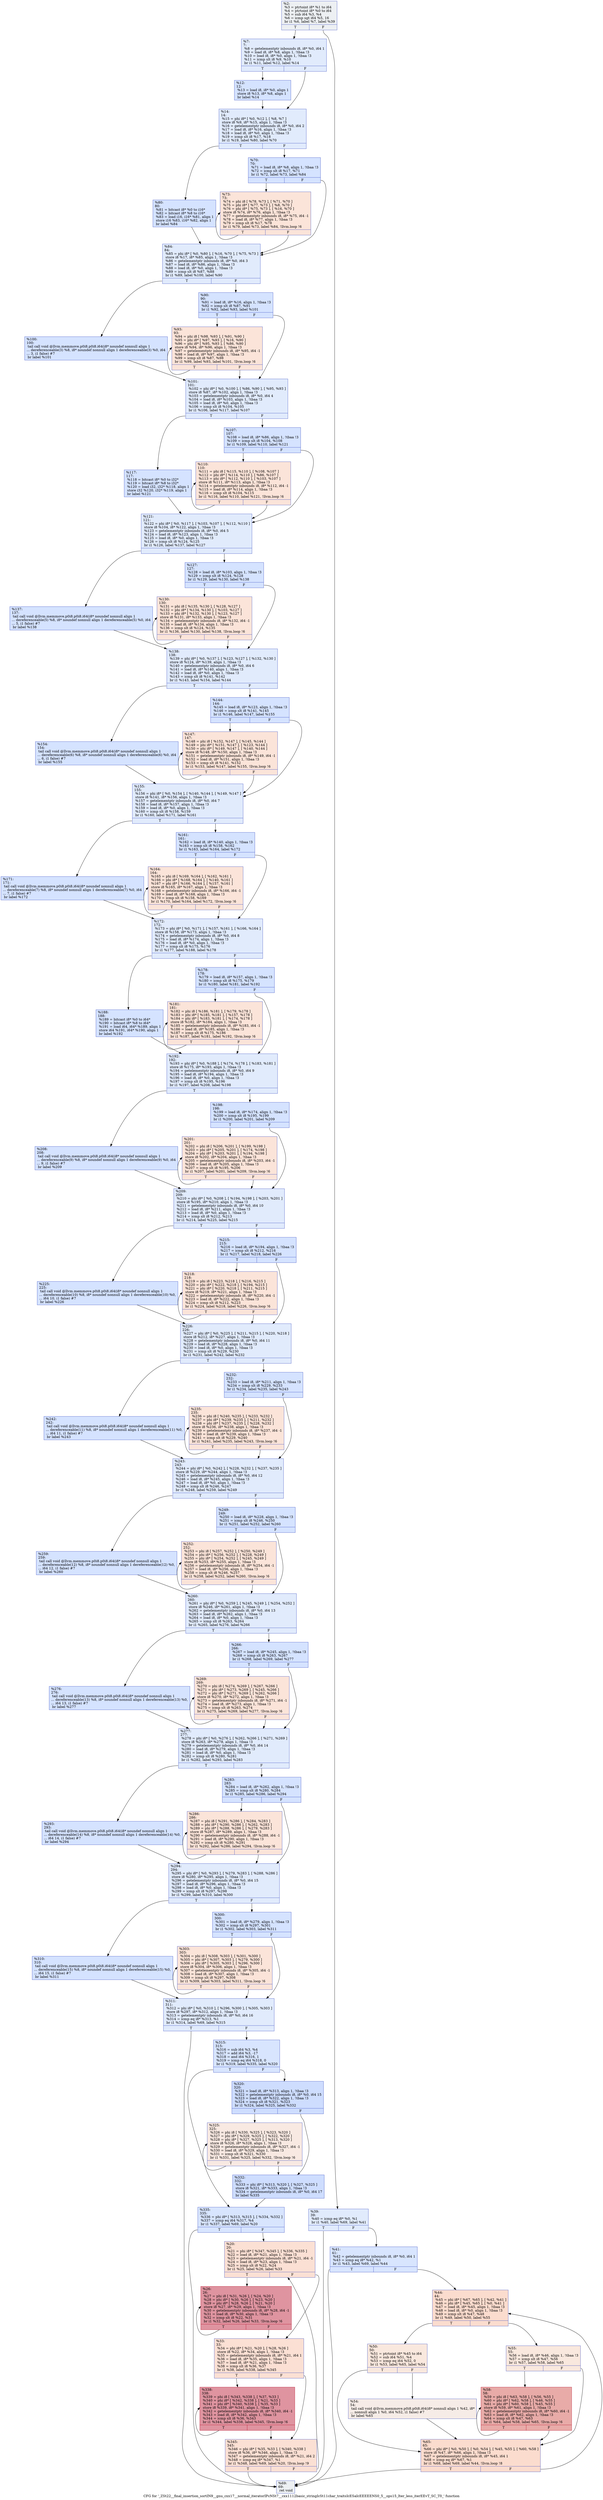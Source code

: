 digraph "CFG for '_ZSt22__final_insertion_sortIN9__gnu_cxx17__normal_iteratorIPcNSt7__cxx1112basic_stringIcSt11char_traitsIcESaIcEEEEENS0_5__ops15_Iter_less_iterEEvT_SC_T0_' function" {
	label="CFG for '_ZSt22__final_insertion_sortIN9__gnu_cxx17__normal_iteratorIPcNSt7__cxx1112basic_stringIcSt11char_traitsIcESaIcEEEEENS0_5__ops15_Iter_less_iterEEvT_SC_T0_' function";

	Node0x558773f64190 [shape=record,color="#3d50c3ff", style=filled, fillcolor="#d6dce470",label="{%2:\l  %3 = ptrtoint i8* %1 to i64\l  %4 = ptrtoint i8* %0 to i64\l  %5 = sub i64 %3, %4\l  %6 = icmp sgt i64 %5, 16\l  br i1 %6, label %7, label %39\l|{<s0>T|<s1>F}}"];
	Node0x558773f64190:s0 -> Node0x558773f643a0;
	Node0x558773f64190:s1 -> Node0x558773f643f0;
	Node0x558773f643a0 [shape=record,color="#3d50c3ff", style=filled, fillcolor="#bbd1f870",label="{%7:\l7:                                                \l  %8 = getelementptr inbounds i8, i8* %0, i64 1\l  %9 = load i8, i8* %8, align 1, !tbaa !3\l  %10 = load i8, i8* %0, align 1, !tbaa !3\l  %11 = icmp slt i8 %9, %10\l  br i1 %11, label %12, label %14\l|{<s0>T|<s1>F}}"];
	Node0x558773f643a0:s0 -> Node0x558773f642c0;
	Node0x558773f643a0:s1 -> Node0x558773f64720;
	Node0x558773f642c0 [shape=record,color="#3d50c3ff", style=filled, fillcolor="#a1c0ff70",label="{%12:\l12:                                               \l  %13 = load i8, i8* %0, align 1\l  store i8 %13, i8* %8, align 1\l  br label %14\l}"];
	Node0x558773f642c0 -> Node0x558773f64720;
	Node0x558773f64720 [shape=record,color="#3d50c3ff", style=filled, fillcolor="#bbd1f870",label="{%14:\l14:                                               \l  %15 = phi i8* [ %0, %12 ], [ %8, %7 ]\l  store i8 %9, i8* %15, align 1, !tbaa !3\l  %16 = getelementptr inbounds i8, i8* %0, i64 2\l  %17 = load i8, i8* %16, align 1, !tbaa !3\l  %18 = load i8, i8* %0, align 1, !tbaa !3\l  %19 = icmp slt i8 %17, %18\l  br i1 %19, label %80, label %70\l|{<s0>T|<s1>F}}"];
	Node0x558773f64720:s0 -> Node0x558773f64be0;
	Node0x558773f64720:s1 -> Node0x558773f64c30;
	Node0x558773f64c80 [shape=record,color="#3d50c3ff", style=filled, fillcolor="#f7b99e70",label="{%20:\l20:                                               \l  %21 = phi i8* [ %347, %345 ], [ %336, %335 ]\l  %22 = load i8, i8* %21, align 1, !tbaa !3\l  %23 = getelementptr inbounds i8, i8* %21, i64 -1\l  %24 = load i8, i8* %23, align 1, !tbaa !3\l  %25 = icmp slt i8 %22, %24\l  br i1 %25, label %26, label %33\l|{<s0>T|<s1>F}}"];
	Node0x558773f64c80:s0 -> Node0x558773f65130;
	Node0x558773f64c80:s1 -> Node0x558773f651c0;
	Node0x558773f65130 [shape=record,color="#b70d28ff", style=filled, fillcolor="#b70d2870",label="{%26:\l26:                                               \l  %27 = phi i8 [ %31, %26 ], [ %24, %20 ]\l  %28 = phi i8* [ %30, %26 ], [ %23, %20 ]\l  %29 = phi i8* [ %28, %26 ], [ %21, %20 ]\l  store i8 %27, i8* %29, align 1, !tbaa !3\l  %30 = getelementptr inbounds i8, i8* %28, i64 -1\l  %31 = load i8, i8* %30, align 1, !tbaa !3\l  %32 = icmp slt i8 %22, %31\l  br i1 %32, label %26, label %33, !llvm.loop !6\l|{<s0>T|<s1>F}}"];
	Node0x558773f65130:s0 -> Node0x558773f65130;
	Node0x558773f65130:s1 -> Node0x558773f651c0;
	Node0x558773f651c0 [shape=record,color="#3d50c3ff", style=filled, fillcolor="#f7b99e70",label="{%33:\l33:                                               \l  %34 = phi i8* [ %21, %20 ], [ %28, %26 ]\l  store i8 %22, i8* %34, align 1, !tbaa !3\l  %35 = getelementptr inbounds i8, i8* %21, i64 1\l  %36 = load i8, i8* %35, align 1, !tbaa !3\l  %37 = load i8, i8* %21, align 1, !tbaa !3\l  %38 = icmp slt i8 %36, %37\l  br i1 %38, label %338, label %345\l|{<s0>T|<s1>F}}"];
	Node0x558773f651c0:s0 -> Node0x558773f659f0;
	Node0x558773f651c0:s1 -> Node0x558773f64d10;
	Node0x558773f643f0 [shape=record,color="#3d50c3ff", style=filled, fillcolor="#bbd1f870",label="{%39:\l39:                                               \l  %40 = icmp eq i8* %0, %1\l  br i1 %40, label %69, label %41\l|{<s0>T|<s1>F}}"];
	Node0x558773f643f0:s0 -> Node0x558773f78340;
	Node0x558773f643f0:s1 -> Node0x558773f78390;
	Node0x558773f78390 [shape=record,color="#3d50c3ff", style=filled, fillcolor="#a7c5fe70",label="{%41:\l41:                                               \l  %42 = getelementptr inbounds i8, i8* %0, i64 1\l  %43 = icmp eq i8* %42, %1\l  br i1 %43, label %69, label %44\l|{<s0>T|<s1>F}}"];
	Node0x558773f78390:s0 -> Node0x558773f78340;
	Node0x558773f78390:s1 -> Node0x558773f78600;
	Node0x558773f78600 [shape=record,color="#3d50c3ff", style=filled, fillcolor="#f7af9170",label="{%44:\l44:                                               \l  %45 = phi i8* [ %67, %65 ], [ %42, %41 ]\l  %46 = phi i8* [ %45, %65 ], [ %0, %41 ]\l  %47 = load i8, i8* %45, align 1, !tbaa !3\l  %48 = load i8, i8* %0, align 1, !tbaa !3\l  %49 = icmp slt i8 %47, %48\l  br i1 %49, label %50, label %55\l|{<s0>T|<s1>F}}"];
	Node0x558773f78600:s0 -> Node0x558773f78a60;
	Node0x558773f78600:s1 -> Node0x558773f78af0;
	Node0x558773f78a60 [shape=record,color="#3d50c3ff", style=filled, fillcolor="#f2cab570",label="{%50:\l50:                                               \l  %51 = ptrtoint i8* %45 to i64\l  %52 = sub i64 %51, %4\l  %53 = icmp eq i64 %52, 0\l  br i1 %53, label %65, label %54\l|{<s0>T|<s1>F}}"];
	Node0x558773f78a60:s0 -> Node0x558773f78700;
	Node0x558773f78a60:s1 -> Node0x558773f78d30;
	Node0x558773f78d30 [shape=record,color="#3d50c3ff", style=filled, fillcolor="#ead5c970",label="{%54:\l54:                                               \l  tail call void @llvm.memmove.p0i8.p0i8.i64(i8* nonnull align 1 %42, i8*\l... nonnull align 1 %0, i64 %52, i1 false) #7\l  br label %65\l}"];
	Node0x558773f78d30 -> Node0x558773f78700;
	Node0x558773f78af0 [shape=record,color="#3d50c3ff", style=filled, fillcolor="#f2cab570",label="{%55:\l55:                                               \l  %56 = load i8, i8* %46, align 1, !tbaa !3\l  %57 = icmp slt i8 %47, %56\l  br i1 %57, label %58, label %65\l|{<s0>T|<s1>F}}"];
	Node0x558773f78af0:s0 -> Node0x558773f7aca0;
	Node0x558773f78af0:s1 -> Node0x558773f78700;
	Node0x558773f7aca0 [shape=record,color="#b70d28ff", style=filled, fillcolor="#cc403a70",label="{%58:\l58:                                               \l  %59 = phi i8 [ %63, %58 ], [ %56, %55 ]\l  %60 = phi i8* [ %62, %58 ], [ %46, %55 ]\l  %61 = phi i8* [ %60, %58 ], [ %45, %55 ]\l  store i8 %59, i8* %61, align 1, !tbaa !3\l  %62 = getelementptr inbounds i8, i8* %60, i64 -1\l  %63 = load i8, i8* %62, align 1, !tbaa !3\l  %64 = icmp slt i8 %47, %63\l  br i1 %64, label %58, label %65, !llvm.loop !6\l|{<s0>T|<s1>F}}"];
	Node0x558773f7aca0:s0 -> Node0x558773f7aca0;
	Node0x558773f7aca0:s1 -> Node0x558773f78700;
	Node0x558773f78700 [shape=record,color="#3d50c3ff", style=filled, fillcolor="#f7af9170",label="{%65:\l65:                                               \l  %66 = phi i8* [ %0, %50 ], [ %0, %54 ], [ %45, %55 ], [ %60, %58 ]\l  store i8 %47, i8* %66, align 1, !tbaa !3\l  %67 = getelementptr inbounds i8, i8* %45, i64 1\l  %68 = icmp eq i8* %67, %1\l  br i1 %68, label %69, label %44, !llvm.loop !8\l|{<s0>T|<s1>F}}"];
	Node0x558773f78700:s0 -> Node0x558773f78340;
	Node0x558773f78700:s1 -> Node0x558773f78600;
	Node0x558773f78340 [shape=record,color="#3d50c3ff", style=filled, fillcolor="#d6dce470",label="{%69:\l69:                                               \l  ret void\l}"];
	Node0x558773f64c30 [shape=record,color="#3d50c3ff", style=filled, fillcolor="#a1c0ff70",label="{%70:\l70:                                               \l  %71 = load i8, i8* %8, align 1, !tbaa !3\l  %72 = icmp slt i8 %17, %71\l  br i1 %72, label %73, label %84\l|{<s0>T|<s1>F}}"];
	Node0x558773f64c30:s0 -> Node0x558773f7be10;
	Node0x558773f64c30:s1 -> Node0x558773f7be60;
	Node0x558773f7be10 [shape=record,color="#3d50c3ff", style=filled, fillcolor="#f5c1a970",label="{%73:\l73:                                               \l  %74 = phi i8 [ %78, %73 ], [ %71, %70 ]\l  %75 = phi i8* [ %77, %73 ], [ %8, %70 ]\l  %76 = phi i8* [ %75, %73 ], [ %16, %70 ]\l  store i8 %74, i8* %76, align 1, !tbaa !3\l  %77 = getelementptr inbounds i8, i8* %75, i64 -1\l  %78 = load i8, i8* %77, align 1, !tbaa !3\l  %79 = icmp slt i8 %17, %78\l  br i1 %79, label %73, label %84, !llvm.loop !6\l|{<s0>T|<s1>F}}"];
	Node0x558773f7be10:s0 -> Node0x558773f7be10;
	Node0x558773f7be10:s1 -> Node0x558773f7be60;
	Node0x558773f64be0 [shape=record,color="#3d50c3ff", style=filled, fillcolor="#a1c0ff70",label="{%80:\l80:                                               \l  %81 = bitcast i8* %0 to i16*\l  %82 = bitcast i8* %8 to i16*\l  %83 = load i16, i16* %81, align 1\l  store i16 %83, i16* %82, align 1\l  br label %84\l}"];
	Node0x558773f64be0 -> Node0x558773f7be60;
	Node0x558773f7be60 [shape=record,color="#3d50c3ff", style=filled, fillcolor="#bbd1f870",label="{%84:\l84:                                               \l  %85 = phi i8* [ %0, %80 ], [ %16, %70 ], [ %75, %73 ]\l  store i8 %17, i8* %85, align 1, !tbaa !3\l  %86 = getelementptr inbounds i8, i8* %0, i64 3\l  %87 = load i8, i8* %86, align 1, !tbaa !3\l  %88 = load i8, i8* %0, align 1, !tbaa !3\l  %89 = icmp slt i8 %87, %88\l  br i1 %89, label %100, label %90\l|{<s0>T|<s1>F}}"];
	Node0x558773f7be60:s0 -> Node0x558773f7ca10;
	Node0x558773f7be60:s1 -> Node0x558773f7ca60;
	Node0x558773f7ca60 [shape=record,color="#3d50c3ff", style=filled, fillcolor="#a1c0ff70",label="{%90:\l90:                                               \l  %91 = load i8, i8* %16, align 1, !tbaa !3\l  %92 = icmp slt i8 %87, %91\l  br i1 %92, label %93, label %101\l|{<s0>T|<s1>F}}"];
	Node0x558773f7ca60:s0 -> Node0x558773f7cc60;
	Node0x558773f7ca60:s1 -> Node0x558773f7ccb0;
	Node0x558773f7cc60 [shape=record,color="#3d50c3ff", style=filled, fillcolor="#f5c1a970",label="{%93:\l93:                                               \l  %94 = phi i8 [ %98, %93 ], [ %91, %90 ]\l  %95 = phi i8* [ %97, %93 ], [ %16, %90 ]\l  %96 = phi i8* [ %95, %93 ], [ %86, %90 ]\l  store i8 %94, i8* %96, align 1, !tbaa !3\l  %97 = getelementptr inbounds i8, i8* %95, i64 -1\l  %98 = load i8, i8* %97, align 1, !tbaa !3\l  %99 = icmp slt i8 %87, %98\l  br i1 %99, label %93, label %101, !llvm.loop !6\l|{<s0>T|<s1>F}}"];
	Node0x558773f7cc60:s0 -> Node0x558773f7cc60;
	Node0x558773f7cc60:s1 -> Node0x558773f7ccb0;
	Node0x558773f7ca10 [shape=record,color="#3d50c3ff", style=filled, fillcolor="#a1c0ff70",label="{%100:\l100:                                              \l  tail call void @llvm.memmove.p0i8.p0i8.i64(i8* noundef nonnull align 1\l... dereferenceable(3) %8, i8* noundef nonnull align 1 dereferenceable(3) %0, i64\l... 3, i1 false) #7\l  br label %101\l}"];
	Node0x558773f7ca10 -> Node0x558773f7ccb0;
	Node0x558773f7ccb0 [shape=record,color="#3d50c3ff", style=filled, fillcolor="#bbd1f870",label="{%101:\l101:                                              \l  %102 = phi i8* [ %0, %100 ], [ %86, %90 ], [ %95, %93 ]\l  store i8 %87, i8* %102, align 1, !tbaa !3\l  %103 = getelementptr inbounds i8, i8* %0, i64 4\l  %104 = load i8, i8* %103, align 1, !tbaa !3\l  %105 = load i8, i8* %0, align 1, !tbaa !3\l  %106 = icmp slt i8 %104, %105\l  br i1 %106, label %117, label %107\l|{<s0>T|<s1>F}}"];
	Node0x558773f7ccb0:s0 -> Node0x558773f7d890;
	Node0x558773f7ccb0:s1 -> Node0x558773f7d8e0;
	Node0x558773f7d8e0 [shape=record,color="#3d50c3ff", style=filled, fillcolor="#a1c0ff70",label="{%107:\l107:                                              \l  %108 = load i8, i8* %86, align 1, !tbaa !3\l  %109 = icmp slt i8 %104, %108\l  br i1 %109, label %110, label %121\l|{<s0>T|<s1>F}}"];
	Node0x558773f7d8e0:s0 -> Node0x558773f7dae0;
	Node0x558773f7d8e0:s1 -> Node0x558773f7db30;
	Node0x558773f7dae0 [shape=record,color="#3d50c3ff", style=filled, fillcolor="#f5c1a970",label="{%110:\l110:                                              \l  %111 = phi i8 [ %115, %110 ], [ %108, %107 ]\l  %112 = phi i8* [ %114, %110 ], [ %86, %107 ]\l  %113 = phi i8* [ %112, %110 ], [ %103, %107 ]\l  store i8 %111, i8* %113, align 1, !tbaa !3\l  %114 = getelementptr inbounds i8, i8* %112, i64 -1\l  %115 = load i8, i8* %114, align 1, !tbaa !3\l  %116 = icmp slt i8 %104, %115\l  br i1 %116, label %110, label %121, !llvm.loop !6\l|{<s0>T|<s1>F}}"];
	Node0x558773f7dae0:s0 -> Node0x558773f7dae0;
	Node0x558773f7dae0:s1 -> Node0x558773f7db30;
	Node0x558773f7d890 [shape=record,color="#3d50c3ff", style=filled, fillcolor="#a1c0ff70",label="{%117:\l117:                                              \l  %118 = bitcast i8* %0 to i32*\l  %119 = bitcast i8* %8 to i32*\l  %120 = load i32, i32* %118, align 1\l  store i32 %120, i32* %119, align 1\l  br label %121\l}"];
	Node0x558773f7d890 -> Node0x558773f7db30;
	Node0x558773f7db30 [shape=record,color="#3d50c3ff", style=filled, fillcolor="#bbd1f870",label="{%121:\l121:                                              \l  %122 = phi i8* [ %0, %117 ], [ %103, %107 ], [ %112, %110 ]\l  store i8 %104, i8* %122, align 1, !tbaa !3\l  %123 = getelementptr inbounds i8, i8* %0, i64 5\l  %124 = load i8, i8* %123, align 1, !tbaa !3\l  %125 = load i8, i8* %0, align 1, !tbaa !3\l  %126 = icmp slt i8 %124, %125\l  br i1 %126, label %137, label %127\l|{<s0>T|<s1>F}}"];
	Node0x558773f7db30:s0 -> Node0x558773f7e710;
	Node0x558773f7db30:s1 -> Node0x558773f7e760;
	Node0x558773f7e760 [shape=record,color="#3d50c3ff", style=filled, fillcolor="#a1c0ff70",label="{%127:\l127:                                              \l  %128 = load i8, i8* %103, align 1, !tbaa !3\l  %129 = icmp slt i8 %124, %128\l  br i1 %129, label %130, label %138\l|{<s0>T|<s1>F}}"];
	Node0x558773f7e760:s0 -> Node0x558773f7f170;
	Node0x558773f7e760:s1 -> Node0x558773f7f1c0;
	Node0x558773f7f170 [shape=record,color="#3d50c3ff", style=filled, fillcolor="#f5c1a970",label="{%130:\l130:                                              \l  %131 = phi i8 [ %135, %130 ], [ %128, %127 ]\l  %132 = phi i8* [ %134, %130 ], [ %103, %127 ]\l  %133 = phi i8* [ %132, %130 ], [ %123, %127 ]\l  store i8 %131, i8* %133, align 1, !tbaa !3\l  %134 = getelementptr inbounds i8, i8* %132, i64 -1\l  %135 = load i8, i8* %134, align 1, !tbaa !3\l  %136 = icmp slt i8 %124, %135\l  br i1 %136, label %130, label %138, !llvm.loop !6\l|{<s0>T|<s1>F}}"];
	Node0x558773f7f170:s0 -> Node0x558773f7f170;
	Node0x558773f7f170:s1 -> Node0x558773f7f1c0;
	Node0x558773f7e710 [shape=record,color="#3d50c3ff", style=filled, fillcolor="#a1c0ff70",label="{%137:\l137:                                              \l  tail call void @llvm.memmove.p0i8.p0i8.i64(i8* noundef nonnull align 1\l... dereferenceable(5) %8, i8* noundef nonnull align 1 dereferenceable(5) %0, i64\l... 5, i1 false) #7\l  br label %138\l}"];
	Node0x558773f7e710 -> Node0x558773f7f1c0;
	Node0x558773f7f1c0 [shape=record,color="#3d50c3ff", style=filled, fillcolor="#bbd1f870",label="{%138:\l138:                                              \l  %139 = phi i8* [ %0, %137 ], [ %123, %127 ], [ %132, %130 ]\l  store i8 %124, i8* %139, align 1, !tbaa !3\l  %140 = getelementptr inbounds i8, i8* %0, i64 6\l  %141 = load i8, i8* %140, align 1, !tbaa !3\l  %142 = load i8, i8* %0, align 1, !tbaa !3\l  %143 = icmp slt i8 %141, %142\l  br i1 %143, label %154, label %144\l|{<s0>T|<s1>F}}"];
	Node0x558773f7f1c0:s0 -> Node0x558773f80da0;
	Node0x558773f7f1c0:s1 -> Node0x558773f80df0;
	Node0x558773f80df0 [shape=record,color="#3d50c3ff", style=filled, fillcolor="#a1c0ff70",label="{%144:\l144:                                              \l  %145 = load i8, i8* %123, align 1, !tbaa !3\l  %146 = icmp slt i8 %141, %145\l  br i1 %146, label %147, label %155\l|{<s0>T|<s1>F}}"];
	Node0x558773f80df0:s0 -> Node0x558773f80ff0;
	Node0x558773f80df0:s1 -> Node0x558773f81040;
	Node0x558773f80ff0 [shape=record,color="#3d50c3ff", style=filled, fillcolor="#f5c1a970",label="{%147:\l147:                                              \l  %148 = phi i8 [ %152, %147 ], [ %145, %144 ]\l  %149 = phi i8* [ %151, %147 ], [ %123, %144 ]\l  %150 = phi i8* [ %149, %147 ], [ %140, %144 ]\l  store i8 %148, i8* %150, align 1, !tbaa !3\l  %151 = getelementptr inbounds i8, i8* %149, i64 -1\l  %152 = load i8, i8* %151, align 1, !tbaa !3\l  %153 = icmp slt i8 %141, %152\l  br i1 %153, label %147, label %155, !llvm.loop !6\l|{<s0>T|<s1>F}}"];
	Node0x558773f80ff0:s0 -> Node0x558773f80ff0;
	Node0x558773f80ff0:s1 -> Node0x558773f81040;
	Node0x558773f80da0 [shape=record,color="#3d50c3ff", style=filled, fillcolor="#a1c0ff70",label="{%154:\l154:                                              \l  tail call void @llvm.memmove.p0i8.p0i8.i64(i8* noundef nonnull align 1\l... dereferenceable(6) %8, i8* noundef nonnull align 1 dereferenceable(6) %0, i64\l... 6, i1 false) #7\l  br label %155\l}"];
	Node0x558773f80da0 -> Node0x558773f81040;
	Node0x558773f81040 [shape=record,color="#3d50c3ff", style=filled, fillcolor="#bbd1f870",label="{%155:\l155:                                              \l  %156 = phi i8* [ %0, %154 ], [ %140, %144 ], [ %149, %147 ]\l  store i8 %141, i8* %156, align 1, !tbaa !3\l  %157 = getelementptr inbounds i8, i8* %0, i64 7\l  %158 = load i8, i8* %157, align 1, !tbaa !3\l  %159 = load i8, i8* %0, align 1, !tbaa !3\l  %160 = icmp slt i8 %158, %159\l  br i1 %160, label %171, label %161\l|{<s0>T|<s1>F}}"];
	Node0x558773f81040:s0 -> Node0x558773f81c10;
	Node0x558773f81040:s1 -> Node0x558773f81c60;
	Node0x558773f81c60 [shape=record,color="#3d50c3ff", style=filled, fillcolor="#a1c0ff70",label="{%161:\l161:                                              \l  %162 = load i8, i8* %140, align 1, !tbaa !3\l  %163 = icmp slt i8 %158, %162\l  br i1 %163, label %164, label %172\l|{<s0>T|<s1>F}}"];
	Node0x558773f81c60:s0 -> Node0x558773f81e60;
	Node0x558773f81c60:s1 -> Node0x558773f81eb0;
	Node0x558773f81e60 [shape=record,color="#3d50c3ff", style=filled, fillcolor="#f5c1a970",label="{%164:\l164:                                              \l  %165 = phi i8 [ %169, %164 ], [ %162, %161 ]\l  %166 = phi i8* [ %168, %164 ], [ %140, %161 ]\l  %167 = phi i8* [ %166, %164 ], [ %157, %161 ]\l  store i8 %165, i8* %167, align 1, !tbaa !3\l  %168 = getelementptr inbounds i8, i8* %166, i64 -1\l  %169 = load i8, i8* %168, align 1, !tbaa !3\l  %170 = icmp slt i8 %158, %169\l  br i1 %170, label %164, label %172, !llvm.loop !6\l|{<s0>T|<s1>F}}"];
	Node0x558773f81e60:s0 -> Node0x558773f81e60;
	Node0x558773f81e60:s1 -> Node0x558773f81eb0;
	Node0x558773f81c10 [shape=record,color="#3d50c3ff", style=filled, fillcolor="#a1c0ff70",label="{%171:\l171:                                              \l  tail call void @llvm.memmove.p0i8.p0i8.i64(i8* noundef nonnull align 1\l... dereferenceable(7) %8, i8* noundef nonnull align 1 dereferenceable(7) %0, i64\l... 7, i1 false) #7\l  br label %172\l}"];
	Node0x558773f81c10 -> Node0x558773f81eb0;
	Node0x558773f81eb0 [shape=record,color="#3d50c3ff", style=filled, fillcolor="#bbd1f870",label="{%172:\l172:                                              \l  %173 = phi i8* [ %0, %171 ], [ %157, %161 ], [ %166, %164 ]\l  store i8 %158, i8* %173, align 1, !tbaa !3\l  %174 = getelementptr inbounds i8, i8* %0, i64 8\l  %175 = load i8, i8* %174, align 1, !tbaa !3\l  %176 = load i8, i8* %0, align 1, !tbaa !3\l  %177 = icmp slt i8 %175, %176\l  br i1 %177, label %188, label %178\l|{<s0>T|<s1>F}}"];
	Node0x558773f81eb0:s0 -> Node0x558773f82a80;
	Node0x558773f81eb0:s1 -> Node0x558773f82ad0;
	Node0x558773f82ad0 [shape=record,color="#3d50c3ff", style=filled, fillcolor="#a1c0ff70",label="{%178:\l178:                                              \l  %179 = load i8, i8* %157, align 1, !tbaa !3\l  %180 = icmp slt i8 %175, %179\l  br i1 %180, label %181, label %192\l|{<s0>T|<s1>F}}"];
	Node0x558773f82ad0:s0 -> Node0x558773f82cd0;
	Node0x558773f82ad0:s1 -> Node0x558773f82d20;
	Node0x558773f82cd0 [shape=record,color="#3d50c3ff", style=filled, fillcolor="#f5c1a970",label="{%181:\l181:                                              \l  %182 = phi i8 [ %186, %181 ], [ %179, %178 ]\l  %183 = phi i8* [ %185, %181 ], [ %157, %178 ]\l  %184 = phi i8* [ %183, %181 ], [ %174, %178 ]\l  store i8 %182, i8* %184, align 1, !tbaa !3\l  %185 = getelementptr inbounds i8, i8* %183, i64 -1\l  %186 = load i8, i8* %185, align 1, !tbaa !3\l  %187 = icmp slt i8 %175, %186\l  br i1 %187, label %181, label %192, !llvm.loop !6\l|{<s0>T|<s1>F}}"];
	Node0x558773f82cd0:s0 -> Node0x558773f82cd0;
	Node0x558773f82cd0:s1 -> Node0x558773f82d20;
	Node0x558773f82a80 [shape=record,color="#3d50c3ff", style=filled, fillcolor="#a1c0ff70",label="{%188:\l188:                                              \l  %189 = bitcast i8* %0 to i64*\l  %190 = bitcast i8* %8 to i64*\l  %191 = load i64, i64* %189, align 1\l  store i64 %191, i64* %190, align 1\l  br label %192\l}"];
	Node0x558773f82a80 -> Node0x558773f82d20;
	Node0x558773f82d20 [shape=record,color="#3d50c3ff", style=filled, fillcolor="#bbd1f870",label="{%192:\l192:                                              \l  %193 = phi i8* [ %0, %188 ], [ %174, %178 ], [ %183, %181 ]\l  store i8 %175, i8* %193, align 1, !tbaa !3\l  %194 = getelementptr inbounds i8, i8* %0, i64 9\l  %195 = load i8, i8* %194, align 1, !tbaa !3\l  %196 = load i8, i8* %0, align 1, !tbaa !3\l  %197 = icmp slt i8 %195, %196\l  br i1 %197, label %208, label %198\l|{<s0>T|<s1>F}}"];
	Node0x558773f82d20:s0 -> Node0x558773f838d0;
	Node0x558773f82d20:s1 -> Node0x558773f83920;
	Node0x558773f83920 [shape=record,color="#3d50c3ff", style=filled, fillcolor="#a1c0ff70",label="{%198:\l198:                                              \l  %199 = load i8, i8* %174, align 1, !tbaa !3\l  %200 = icmp slt i8 %195, %199\l  br i1 %200, label %201, label %209\l|{<s0>T|<s1>F}}"];
	Node0x558773f83920:s0 -> Node0x558773f83b20;
	Node0x558773f83920:s1 -> Node0x558773f83b70;
	Node0x558773f83b20 [shape=record,color="#3d50c3ff", style=filled, fillcolor="#f5c1a970",label="{%201:\l201:                                              \l  %202 = phi i8 [ %206, %201 ], [ %199, %198 ]\l  %203 = phi i8* [ %205, %201 ], [ %174, %198 ]\l  %204 = phi i8* [ %203, %201 ], [ %194, %198 ]\l  store i8 %202, i8* %204, align 1, !tbaa !3\l  %205 = getelementptr inbounds i8, i8* %203, i64 -1\l  %206 = load i8, i8* %205, align 1, !tbaa !3\l  %207 = icmp slt i8 %195, %206\l  br i1 %207, label %201, label %209, !llvm.loop !6\l|{<s0>T|<s1>F}}"];
	Node0x558773f83b20:s0 -> Node0x558773f83b20;
	Node0x558773f83b20:s1 -> Node0x558773f83b70;
	Node0x558773f838d0 [shape=record,color="#3d50c3ff", style=filled, fillcolor="#a1c0ff70",label="{%208:\l208:                                              \l  tail call void @llvm.memmove.p0i8.p0i8.i64(i8* noundef nonnull align 1\l... dereferenceable(9) %8, i8* noundef nonnull align 1 dereferenceable(9) %0, i64\l... 9, i1 false) #7\l  br label %209\l}"];
	Node0x558773f838d0 -> Node0x558773f83b70;
	Node0x558773f83b70 [shape=record,color="#3d50c3ff", style=filled, fillcolor="#bbd1f870",label="{%209:\l209:                                              \l  %210 = phi i8* [ %0, %208 ], [ %194, %198 ], [ %203, %201 ]\l  store i8 %195, i8* %210, align 1, !tbaa !3\l  %211 = getelementptr inbounds i8, i8* %0, i64 10\l  %212 = load i8, i8* %211, align 1, !tbaa !3\l  %213 = load i8, i8* %0, align 1, !tbaa !3\l  %214 = icmp slt i8 %212, %213\l  br i1 %214, label %225, label %215\l|{<s0>T|<s1>F}}"];
	Node0x558773f83b70:s0 -> Node0x558773f84740;
	Node0x558773f83b70:s1 -> Node0x558773f84790;
	Node0x558773f84790 [shape=record,color="#3d50c3ff", style=filled, fillcolor="#a1c0ff70",label="{%215:\l215:                                              \l  %216 = load i8, i8* %194, align 1, !tbaa !3\l  %217 = icmp slt i8 %212, %216\l  br i1 %217, label %218, label %226\l|{<s0>T|<s1>F}}"];
	Node0x558773f84790:s0 -> Node0x558773f69f50;
	Node0x558773f84790:s1 -> Node0x558773f69fa0;
	Node0x558773f69f50 [shape=record,color="#3d50c3ff", style=filled, fillcolor="#f5c1a970",label="{%218:\l218:                                              \l  %219 = phi i8 [ %223, %218 ], [ %216, %215 ]\l  %220 = phi i8* [ %222, %218 ], [ %194, %215 ]\l  %221 = phi i8* [ %220, %218 ], [ %211, %215 ]\l  store i8 %219, i8* %221, align 1, !tbaa !3\l  %222 = getelementptr inbounds i8, i8* %220, i64 -1\l  %223 = load i8, i8* %222, align 1, !tbaa !3\l  %224 = icmp slt i8 %212, %223\l  br i1 %224, label %218, label %226, !llvm.loop !6\l|{<s0>T|<s1>F}}"];
	Node0x558773f69f50:s0 -> Node0x558773f69f50;
	Node0x558773f69f50:s1 -> Node0x558773f69fa0;
	Node0x558773f84740 [shape=record,color="#3d50c3ff", style=filled, fillcolor="#a1c0ff70",label="{%225:\l225:                                              \l  tail call void @llvm.memmove.p0i8.p0i8.i64(i8* noundef nonnull align 1\l... dereferenceable(10) %8, i8* noundef nonnull align 1 dereferenceable(10) %0,\l... i64 10, i1 false) #7\l  br label %226\l}"];
	Node0x558773f84740 -> Node0x558773f69fa0;
	Node0x558773f69fa0 [shape=record,color="#3d50c3ff", style=filled, fillcolor="#bbd1f870",label="{%226:\l226:                                              \l  %227 = phi i8* [ %0, %225 ], [ %211, %215 ], [ %220, %218 ]\l  store i8 %212, i8* %227, align 1, !tbaa !3\l  %228 = getelementptr inbounds i8, i8* %0, i64 11\l  %229 = load i8, i8* %228, align 1, !tbaa !3\l  %230 = load i8, i8* %0, align 1, !tbaa !3\l  %231 = icmp slt i8 %229, %230\l  br i1 %231, label %242, label %232\l|{<s0>T|<s1>F}}"];
	Node0x558773f69fa0:s0 -> Node0x558773f85dd0;
	Node0x558773f69fa0:s1 -> Node0x558773f85e20;
	Node0x558773f85e20 [shape=record,color="#3d50c3ff", style=filled, fillcolor="#a1c0ff70",label="{%232:\l232:                                              \l  %233 = load i8, i8* %211, align 1, !tbaa !3\l  %234 = icmp slt i8 %229, %233\l  br i1 %234, label %235, label %243\l|{<s0>T|<s1>F}}"];
	Node0x558773f85e20:s0 -> Node0x558773f86020;
	Node0x558773f85e20:s1 -> Node0x558773f86070;
	Node0x558773f86020 [shape=record,color="#3d50c3ff", style=filled, fillcolor="#f5c1a970",label="{%235:\l235:                                              \l  %236 = phi i8 [ %240, %235 ], [ %233, %232 ]\l  %237 = phi i8* [ %239, %235 ], [ %211, %232 ]\l  %238 = phi i8* [ %237, %235 ], [ %228, %232 ]\l  store i8 %236, i8* %238, align 1, !tbaa !3\l  %239 = getelementptr inbounds i8, i8* %237, i64 -1\l  %240 = load i8, i8* %239, align 1, !tbaa !3\l  %241 = icmp slt i8 %229, %240\l  br i1 %241, label %235, label %243, !llvm.loop !6\l|{<s0>T|<s1>F}}"];
	Node0x558773f86020:s0 -> Node0x558773f86020;
	Node0x558773f86020:s1 -> Node0x558773f86070;
	Node0x558773f85dd0 [shape=record,color="#3d50c3ff", style=filled, fillcolor="#a1c0ff70",label="{%242:\l242:                                              \l  tail call void @llvm.memmove.p0i8.p0i8.i64(i8* noundef nonnull align 1\l... dereferenceable(11) %8, i8* noundef nonnull align 1 dereferenceable(11) %0,\l... i64 11, i1 false) #7\l  br label %243\l}"];
	Node0x558773f85dd0 -> Node0x558773f86070;
	Node0x558773f86070 [shape=record,color="#3d50c3ff", style=filled, fillcolor="#bbd1f870",label="{%243:\l243:                                              \l  %244 = phi i8* [ %0, %242 ], [ %228, %232 ], [ %237, %235 ]\l  store i8 %229, i8* %244, align 1, !tbaa !3\l  %245 = getelementptr inbounds i8, i8* %0, i64 12\l  %246 = load i8, i8* %245, align 1, !tbaa !3\l  %247 = load i8, i8* %0, align 1, !tbaa !3\l  %248 = icmp slt i8 %246, %247\l  br i1 %248, label %259, label %249\l|{<s0>T|<s1>F}}"];
	Node0x558773f86070:s0 -> Node0x558773f86c40;
	Node0x558773f86070:s1 -> Node0x558773f86c90;
	Node0x558773f86c90 [shape=record,color="#3d50c3ff", style=filled, fillcolor="#a1c0ff70",label="{%249:\l249:                                              \l  %250 = load i8, i8* %228, align 1, !tbaa !3\l  %251 = icmp slt i8 %246, %250\l  br i1 %251, label %252, label %260\l|{<s0>T|<s1>F}}"];
	Node0x558773f86c90:s0 -> Node0x558773f86e90;
	Node0x558773f86c90:s1 -> Node0x558773f86ee0;
	Node0x558773f86e90 [shape=record,color="#3d50c3ff", style=filled, fillcolor="#f5c1a970",label="{%252:\l252:                                              \l  %253 = phi i8 [ %257, %252 ], [ %250, %249 ]\l  %254 = phi i8* [ %256, %252 ], [ %228, %249 ]\l  %255 = phi i8* [ %254, %252 ], [ %245, %249 ]\l  store i8 %253, i8* %255, align 1, !tbaa !3\l  %256 = getelementptr inbounds i8, i8* %254, i64 -1\l  %257 = load i8, i8* %256, align 1, !tbaa !3\l  %258 = icmp slt i8 %246, %257\l  br i1 %258, label %252, label %260, !llvm.loop !6\l|{<s0>T|<s1>F}}"];
	Node0x558773f86e90:s0 -> Node0x558773f86e90;
	Node0x558773f86e90:s1 -> Node0x558773f86ee0;
	Node0x558773f86c40 [shape=record,color="#3d50c3ff", style=filled, fillcolor="#a1c0ff70",label="{%259:\l259:                                              \l  tail call void @llvm.memmove.p0i8.p0i8.i64(i8* noundef nonnull align 1\l... dereferenceable(12) %8, i8* noundef nonnull align 1 dereferenceable(12) %0,\l... i64 12, i1 false) #7\l  br label %260\l}"];
	Node0x558773f86c40 -> Node0x558773f86ee0;
	Node0x558773f86ee0 [shape=record,color="#3d50c3ff", style=filled, fillcolor="#bbd1f870",label="{%260:\l260:                                              \l  %261 = phi i8* [ %0, %259 ], [ %245, %249 ], [ %254, %252 ]\l  store i8 %246, i8* %261, align 1, !tbaa !3\l  %262 = getelementptr inbounds i8, i8* %0, i64 13\l  %263 = load i8, i8* %262, align 1, !tbaa !3\l  %264 = load i8, i8* %0, align 1, !tbaa !3\l  %265 = icmp slt i8 %263, %264\l  br i1 %265, label %276, label %266\l|{<s0>T|<s1>F}}"];
	Node0x558773f86ee0:s0 -> Node0x558773f7f030;
	Node0x558773f86ee0:s1 -> Node0x558773f7f080;
	Node0x558773f7f080 [shape=record,color="#3d50c3ff", style=filled, fillcolor="#a1c0ff70",label="{%266:\l266:                                              \l  %267 = load i8, i8* %245, align 1, !tbaa !3\l  %268 = icmp slt i8 %263, %267\l  br i1 %268, label %269, label %277\l|{<s0>T|<s1>F}}"];
	Node0x558773f7f080:s0 -> Node0x558773f88510;
	Node0x558773f7f080:s1 -> Node0x558773f88560;
	Node0x558773f88510 [shape=record,color="#3d50c3ff", style=filled, fillcolor="#f5c1a970",label="{%269:\l269:                                              \l  %270 = phi i8 [ %274, %269 ], [ %267, %266 ]\l  %271 = phi i8* [ %273, %269 ], [ %245, %266 ]\l  %272 = phi i8* [ %271, %269 ], [ %262, %266 ]\l  store i8 %270, i8* %272, align 1, !tbaa !3\l  %273 = getelementptr inbounds i8, i8* %271, i64 -1\l  %274 = load i8, i8* %273, align 1, !tbaa !3\l  %275 = icmp slt i8 %263, %274\l  br i1 %275, label %269, label %277, !llvm.loop !6\l|{<s0>T|<s1>F}}"];
	Node0x558773f88510:s0 -> Node0x558773f88510;
	Node0x558773f88510:s1 -> Node0x558773f88560;
	Node0x558773f7f030 [shape=record,color="#3d50c3ff", style=filled, fillcolor="#a1c0ff70",label="{%276:\l276:                                              \l  tail call void @llvm.memmove.p0i8.p0i8.i64(i8* noundef nonnull align 1\l... dereferenceable(13) %8, i8* noundef nonnull align 1 dereferenceable(13) %0,\l... i64 13, i1 false) #7\l  br label %277\l}"];
	Node0x558773f7f030 -> Node0x558773f88560;
	Node0x558773f88560 [shape=record,color="#3d50c3ff", style=filled, fillcolor="#bbd1f870",label="{%277:\l277:                                              \l  %278 = phi i8* [ %0, %276 ], [ %262, %266 ], [ %271, %269 ]\l  store i8 %263, i8* %278, align 1, !tbaa !3\l  %279 = getelementptr inbounds i8, i8* %0, i64 14\l  %280 = load i8, i8* %279, align 1, !tbaa !3\l  %281 = load i8, i8* %0, align 1, !tbaa !3\l  %282 = icmp slt i8 %280, %281\l  br i1 %282, label %293, label %283\l|{<s0>T|<s1>F}}"];
	Node0x558773f88560:s0 -> Node0x558773f89130;
	Node0x558773f88560:s1 -> Node0x558773f89180;
	Node0x558773f89180 [shape=record,color="#3d50c3ff", style=filled, fillcolor="#a1c0ff70",label="{%283:\l283:                                              \l  %284 = load i8, i8* %262, align 1, !tbaa !3\l  %285 = icmp slt i8 %280, %284\l  br i1 %285, label %286, label %294\l|{<s0>T|<s1>F}}"];
	Node0x558773f89180:s0 -> Node0x558773f89380;
	Node0x558773f89180:s1 -> Node0x558773f893d0;
	Node0x558773f89380 [shape=record,color="#3d50c3ff", style=filled, fillcolor="#f5c1a970",label="{%286:\l286:                                              \l  %287 = phi i8 [ %291, %286 ], [ %284, %283 ]\l  %288 = phi i8* [ %290, %286 ], [ %262, %283 ]\l  %289 = phi i8* [ %288, %286 ], [ %279, %283 ]\l  store i8 %287, i8* %289, align 1, !tbaa !3\l  %290 = getelementptr inbounds i8, i8* %288, i64 -1\l  %291 = load i8, i8* %290, align 1, !tbaa !3\l  %292 = icmp slt i8 %280, %291\l  br i1 %292, label %286, label %294, !llvm.loop !6\l|{<s0>T|<s1>F}}"];
	Node0x558773f89380:s0 -> Node0x558773f89380;
	Node0x558773f89380:s1 -> Node0x558773f893d0;
	Node0x558773f89130 [shape=record,color="#3d50c3ff", style=filled, fillcolor="#a1c0ff70",label="{%293:\l293:                                              \l  tail call void @llvm.memmove.p0i8.p0i8.i64(i8* noundef nonnull align 1\l... dereferenceable(14) %8, i8* noundef nonnull align 1 dereferenceable(14) %0,\l... i64 14, i1 false) #7\l  br label %294\l}"];
	Node0x558773f89130 -> Node0x558773f893d0;
	Node0x558773f893d0 [shape=record,color="#3d50c3ff", style=filled, fillcolor="#bbd1f870",label="{%294:\l294:                                              \l  %295 = phi i8* [ %0, %293 ], [ %279, %283 ], [ %288, %286 ]\l  store i8 %280, i8* %295, align 1, !tbaa !3\l  %296 = getelementptr inbounds i8, i8* %0, i64 15\l  %297 = load i8, i8* %296, align 1, !tbaa !3\l  %298 = load i8, i8* %0, align 1, !tbaa !3\l  %299 = icmp slt i8 %297, %298\l  br i1 %299, label %310, label %300\l|{<s0>T|<s1>F}}"];
	Node0x558773f893d0:s0 -> Node0x558773f89fa0;
	Node0x558773f893d0:s1 -> Node0x558773f89ff0;
	Node0x558773f89ff0 [shape=record,color="#3d50c3ff", style=filled, fillcolor="#a1c0ff70",label="{%300:\l300:                                              \l  %301 = load i8, i8* %279, align 1, !tbaa !3\l  %302 = icmp slt i8 %297, %301\l  br i1 %302, label %303, label %311\l|{<s0>T|<s1>F}}"];
	Node0x558773f89ff0:s0 -> Node0x558773f8a1f0;
	Node0x558773f89ff0:s1 -> Node0x558773f8a240;
	Node0x558773f8a1f0 [shape=record,color="#3d50c3ff", style=filled, fillcolor="#f5c1a970",label="{%303:\l303:                                              \l  %304 = phi i8 [ %308, %303 ], [ %301, %300 ]\l  %305 = phi i8* [ %307, %303 ], [ %279, %300 ]\l  %306 = phi i8* [ %305, %303 ], [ %296, %300 ]\l  store i8 %304, i8* %306, align 1, !tbaa !3\l  %307 = getelementptr inbounds i8, i8* %305, i64 -1\l  %308 = load i8, i8* %307, align 1, !tbaa !3\l  %309 = icmp slt i8 %297, %308\l  br i1 %309, label %303, label %311, !llvm.loop !6\l|{<s0>T|<s1>F}}"];
	Node0x558773f8a1f0:s0 -> Node0x558773f8a1f0;
	Node0x558773f8a1f0:s1 -> Node0x558773f8a240;
	Node0x558773f89fa0 [shape=record,color="#3d50c3ff", style=filled, fillcolor="#a1c0ff70",label="{%310:\l310:                                              \l  tail call void @llvm.memmove.p0i8.p0i8.i64(i8* noundef nonnull align 1\l... dereferenceable(15) %8, i8* noundef nonnull align 1 dereferenceable(15) %0,\l... i64 15, i1 false) #7\l  br label %311\l}"];
	Node0x558773f89fa0 -> Node0x558773f8a240;
	Node0x558773f8a240 [shape=record,color="#3d50c3ff", style=filled, fillcolor="#bbd1f870",label="{%311:\l311:                                              \l  %312 = phi i8* [ %0, %310 ], [ %296, %300 ], [ %305, %303 ]\l  store i8 %297, i8* %312, align 1, !tbaa !3\l  %313 = getelementptr inbounds i8, i8* %0, i64 16\l  %314 = icmp eq i8* %313, %1\l  br i1 %314, label %69, label %315\l|{<s0>T|<s1>F}}"];
	Node0x558773f8a240:s0 -> Node0x558773f78340;
	Node0x558773f8a240:s1 -> Node0x558773f8ad00;
	Node0x558773f8ad00 [shape=record,color="#3d50c3ff", style=filled, fillcolor="#a7c5fe70",label="{%315:\l315:                                              \l  %316 = sub i64 %3, %4\l  %317 = add i64 %3, -17\l  %318 = and i64 %316, 1\l  %319 = icmp eq i64 %318, 0\l  br i1 %319, label %335, label %320\l|{<s0>T|<s1>F}}"];
	Node0x558773f8ad00:s0 -> Node0x558773f64de0;
	Node0x558773f8ad00:s1 -> Node0x558773f8b040;
	Node0x558773f8b040 [shape=record,color="#3d50c3ff", style=filled, fillcolor="#8fb1fe70",label="{%320:\l320:                                              \l  %321 = load i8, i8* %313, align 1, !tbaa !3\l  %322 = getelementptr inbounds i8, i8* %0, i64 15\l  %323 = load i8, i8* %322, align 1, !tbaa !3\l  %324 = icmp slt i8 %321, %323\l  br i1 %324, label %325, label %332\l|{<s0>T|<s1>F}}"];
	Node0x558773f8b040:s0 -> Node0x558773f8b350;
	Node0x558773f8b040:s1 -> Node0x558773f8b3a0;
	Node0x558773f8b350 [shape=record,color="#3d50c3ff", style=filled, fillcolor="#efcebd70",label="{%325:\l325:                                              \l  %326 = phi i8 [ %330, %325 ], [ %323, %320 ]\l  %327 = phi i8* [ %329, %325 ], [ %322, %320 ]\l  %328 = phi i8* [ %327, %325 ], [ %313, %320 ]\l  store i8 %326, i8* %328, align 1, !tbaa !3\l  %329 = getelementptr inbounds i8, i8* %327, i64 -1\l  %330 = load i8, i8* %329, align 1, !tbaa !3\l  %331 = icmp slt i8 %321, %330\l  br i1 %331, label %325, label %332, !llvm.loop !6\l|{<s0>T|<s1>F}}"];
	Node0x558773f8b350:s0 -> Node0x558773f8b350;
	Node0x558773f8b350:s1 -> Node0x558773f8b3a0;
	Node0x558773f8b3a0 [shape=record,color="#3d50c3ff", style=filled, fillcolor="#8fb1fe70",label="{%332:\l332:                                              \l  %333 = phi i8* [ %313, %320 ], [ %327, %325 ]\l  store i8 %321, i8* %333, align 1, !tbaa !3\l  %334 = getelementptr inbounds i8, i8* %0, i64 17\l  br label %335\l}"];
	Node0x558773f8b3a0 -> Node0x558773f64de0;
	Node0x558773f64de0 [shape=record,color="#3d50c3ff", style=filled, fillcolor="#a7c5fe70",label="{%335:\l335:                                              \l  %336 = phi i8* [ %313, %315 ], [ %334, %332 ]\l  %337 = icmp eq i64 %317, %4\l  br i1 %337, label %69, label %20\l|{<s0>T|<s1>F}}"];
	Node0x558773f64de0:s0 -> Node0x558773f78340;
	Node0x558773f64de0:s1 -> Node0x558773f64c80;
	Node0x558773f659f0 [shape=record,color="#b70d28ff", style=filled, fillcolor="#b70d2870",label="{%338:\l338:                                              \l  %339 = phi i8 [ %343, %338 ], [ %37, %33 ]\l  %340 = phi i8* [ %342, %338 ], [ %21, %33 ]\l  %341 = phi i8* [ %340, %338 ], [ %35, %33 ]\l  store i8 %339, i8* %341, align 1, !tbaa !3\l  %342 = getelementptr inbounds i8, i8* %340, i64 -1\l  %343 = load i8, i8* %342, align 1, !tbaa !3\l  %344 = icmp slt i8 %36, %343\l  br i1 %344, label %338, label %345, !llvm.loop !6\l|{<s0>T|<s1>F}}"];
	Node0x558773f659f0:s0 -> Node0x558773f659f0;
	Node0x558773f659f0:s1 -> Node0x558773f64d10;
	Node0x558773f64d10 [shape=record,color="#3d50c3ff", style=filled, fillcolor="#f7b99e70",label="{%345:\l345:                                              \l  %346 = phi i8* [ %35, %33 ], [ %340, %338 ]\l  store i8 %36, i8* %346, align 1, !tbaa !3\l  %347 = getelementptr inbounds i8, i8* %21, i64 2\l  %348 = icmp eq i8* %347, %1\l  br i1 %348, label %69, label %20, !llvm.loop !9\l|{<s0>T|<s1>F}}"];
	Node0x558773f64d10:s0 -> Node0x558773f78340;
	Node0x558773f64d10:s1 -> Node0x558773f64c80;
}
